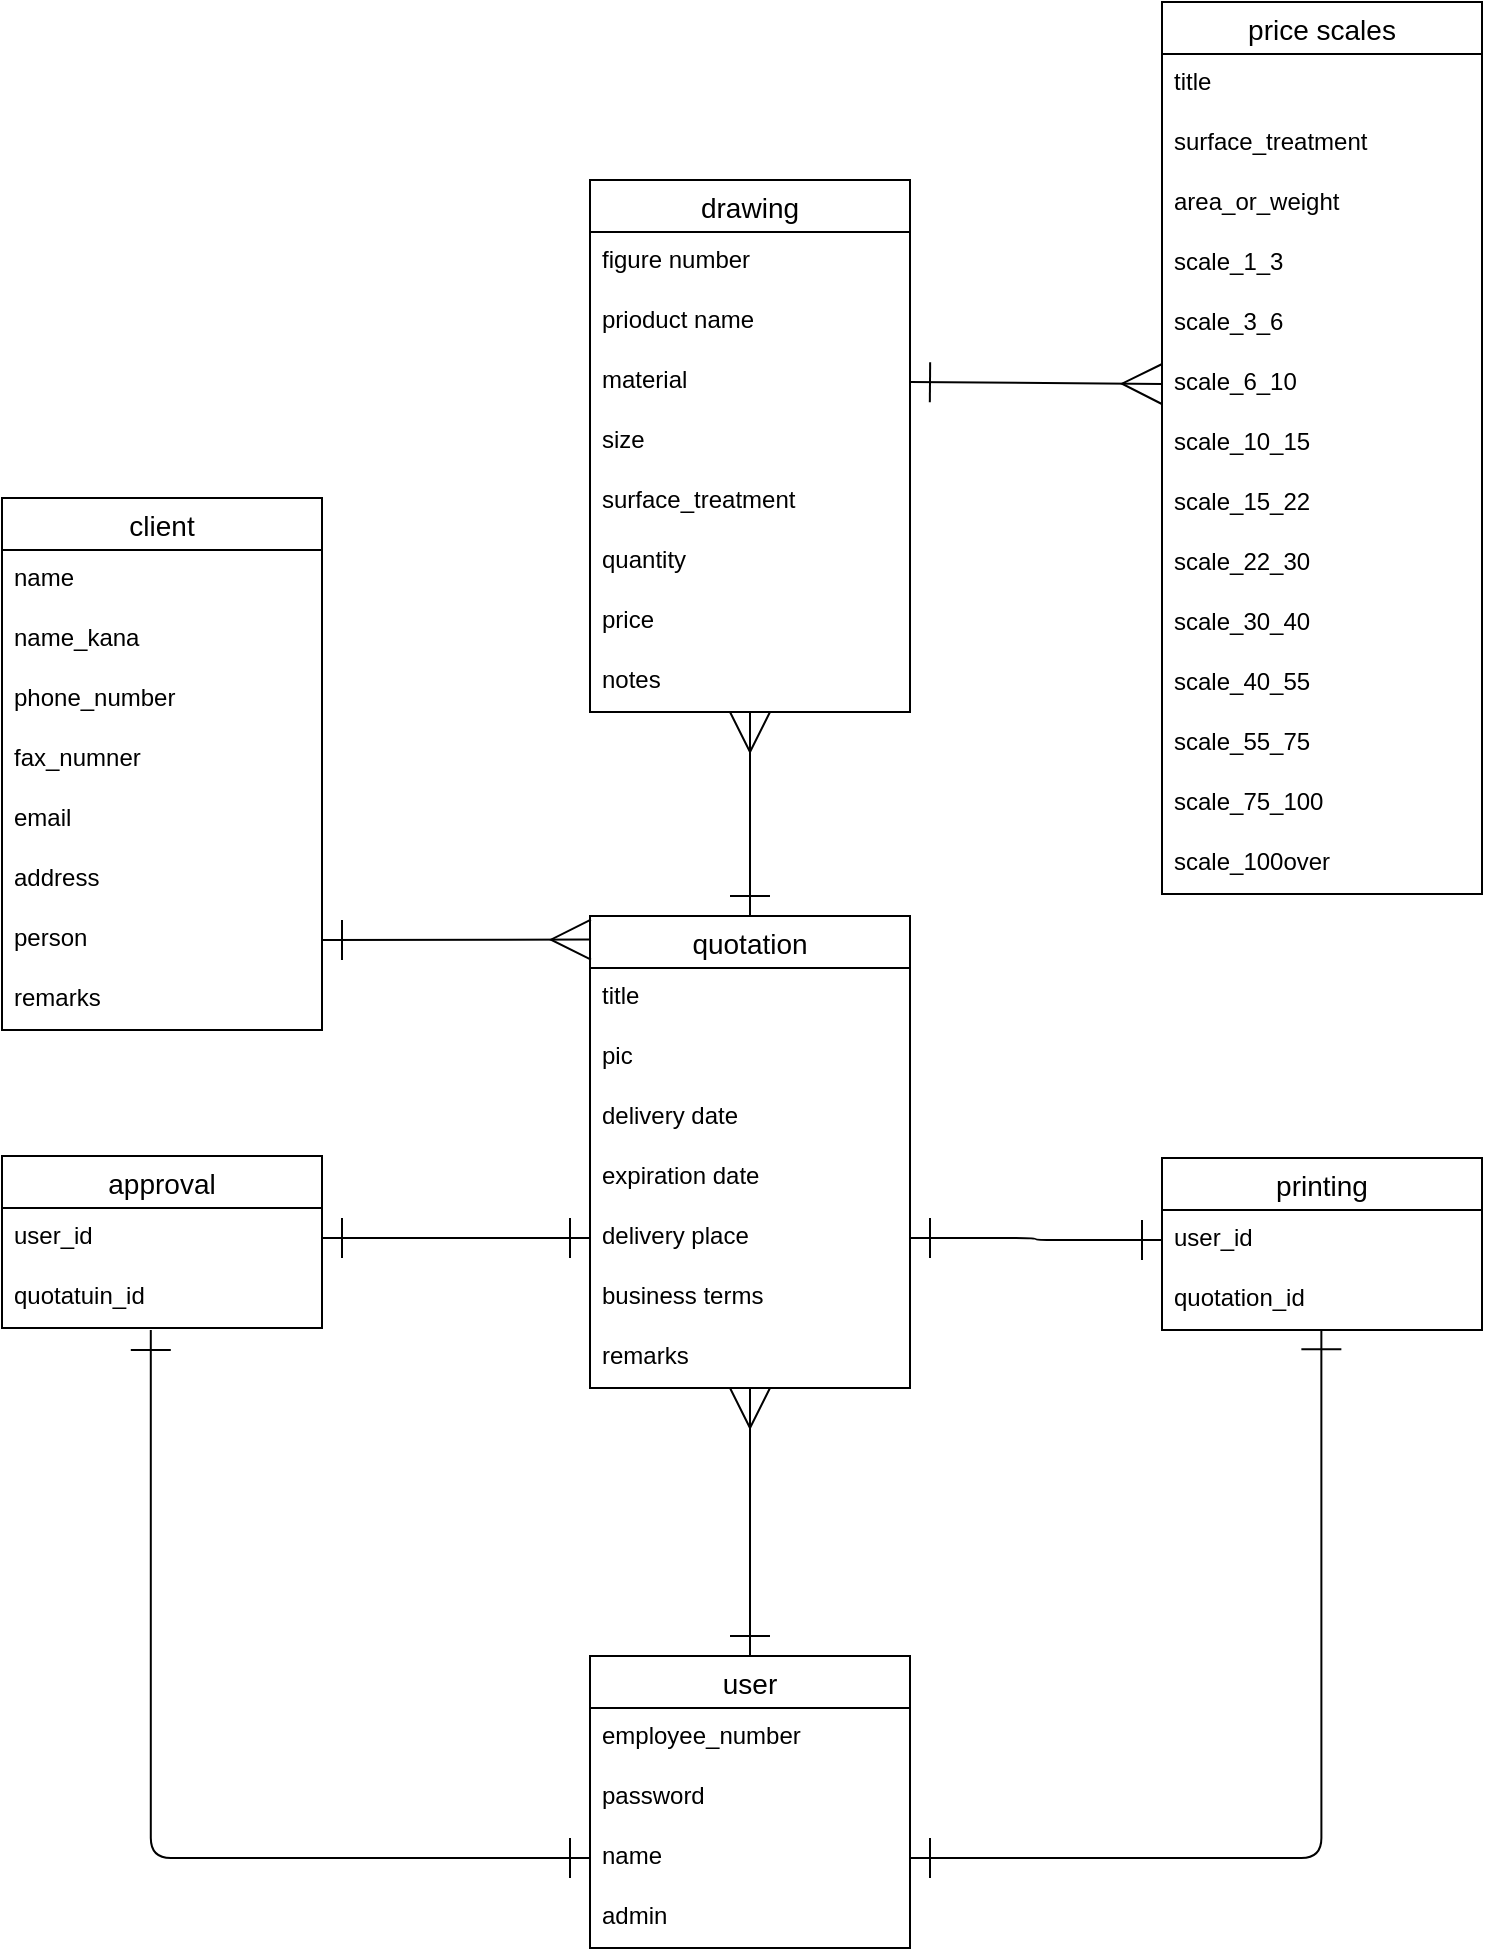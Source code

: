 <mxfile>
    <diagram id="3x9l6Up8evZ4dav9aF2z" name="ページ1">
        <mxGraphModel dx="387" dy="400" grid="1" gridSize="10" guides="1" tooltips="1" connect="1" arrows="1" fold="1" page="1" pageScale="1" pageWidth="827" pageHeight="1169" math="0" shadow="0">
            <root>
                <mxCell id="0"/>
                <mxCell id="1" parent="0"/>
                <mxCell id="78" style="html=1;exitX=0.5;exitY=0;exitDx=0;exitDy=0;startArrow=ERone;startFill=0;endArrow=ERmany;endFill=0;startSize=18;endSize=18;entryX=0.5;entryY=1;entryDx=0;entryDy=0;" parent="1" source="9" target="13" edge="1">
                    <mxGeometry relative="1" as="geometry">
                        <mxPoint x="430" y="450" as="targetPoint"/>
                    </mxGeometry>
                </mxCell>
                <mxCell id="9" value="quotation" style="swimlane;fontStyle=0;childLayout=stackLayout;horizontal=1;startSize=26;horizontalStack=0;resizeParent=1;resizeParentMax=0;resizeLast=0;collapsible=1;marginBottom=0;align=center;fontSize=14;" parent="1" vertex="1">
                    <mxGeometry x="334" y="500" width="160" height="236" as="geometry"/>
                </mxCell>
                <mxCell id="10" value="title" style="text;strokeColor=none;fillColor=none;spacingLeft=4;spacingRight=4;overflow=hidden;rotatable=0;points=[[0,0.5],[1,0.5]];portConstraint=eastwest;fontSize=12;" parent="9" vertex="1">
                    <mxGeometry y="26" width="160" height="30" as="geometry"/>
                </mxCell>
                <mxCell id="11" value="pic" style="text;strokeColor=none;fillColor=none;spacingLeft=4;spacingRight=4;overflow=hidden;rotatable=0;points=[[0,0.5],[1,0.5]];portConstraint=eastwest;fontSize=12;" parent="9" vertex="1">
                    <mxGeometry y="56" width="160" height="30" as="geometry"/>
                </mxCell>
                <mxCell id="42" value="delivery date" style="text;strokeColor=none;fillColor=none;spacingLeft=4;spacingRight=4;overflow=hidden;rotatable=0;points=[[0,0.5],[1,0.5]];portConstraint=eastwest;fontSize=12;" parent="9" vertex="1">
                    <mxGeometry y="86" width="160" height="30" as="geometry"/>
                </mxCell>
                <mxCell id="43" value="expiration date" style="text;strokeColor=none;fillColor=none;spacingLeft=4;spacingRight=4;overflow=hidden;rotatable=0;points=[[0,0.5],[1,0.5]];portConstraint=eastwest;fontSize=12;" parent="9" vertex="1">
                    <mxGeometry y="116" width="160" height="30" as="geometry"/>
                </mxCell>
                <mxCell id="44" value="delivery place" style="text;strokeColor=none;fillColor=none;spacingLeft=4;spacingRight=4;overflow=hidden;rotatable=0;points=[[0,0.5],[1,0.5]];portConstraint=eastwest;fontSize=12;" parent="9" vertex="1">
                    <mxGeometry y="146" width="160" height="30" as="geometry"/>
                </mxCell>
                <mxCell id="45" value="business terms" style="text;strokeColor=none;fillColor=none;spacingLeft=4;spacingRight=4;overflow=hidden;rotatable=0;points=[[0,0.5],[1,0.5]];portConstraint=eastwest;fontSize=12;" parent="9" vertex="1">
                    <mxGeometry y="176" width="160" height="30" as="geometry"/>
                </mxCell>
                <mxCell id="46" value="remarks" style="text;strokeColor=none;fillColor=none;spacingLeft=4;spacingRight=4;overflow=hidden;rotatable=0;points=[[0,0.5],[1,0.5]];portConstraint=eastwest;fontSize=12;" parent="9" vertex="1">
                    <mxGeometry y="206" width="160" height="30" as="geometry"/>
                </mxCell>
                <mxCell id="13" value="drawing" style="swimlane;fontStyle=0;childLayout=stackLayout;horizontal=1;startSize=26;horizontalStack=0;resizeParent=1;resizeParentMax=0;resizeLast=0;collapsible=1;marginBottom=0;align=center;fontSize=14;" parent="1" vertex="1">
                    <mxGeometry x="334" y="132" width="160" height="266" as="geometry"/>
                </mxCell>
                <mxCell id="14" value="figure number" style="text;strokeColor=none;fillColor=none;spacingLeft=4;spacingRight=4;overflow=hidden;rotatable=0;points=[[0,0.5],[1,0.5]];portConstraint=eastwest;fontSize=12;" parent="13" vertex="1">
                    <mxGeometry y="26" width="160" height="30" as="geometry"/>
                </mxCell>
                <mxCell id="15" value="prioduct name" style="text;strokeColor=none;fillColor=none;spacingLeft=4;spacingRight=4;overflow=hidden;rotatable=0;points=[[0,0.5],[1,0.5]];portConstraint=eastwest;fontSize=12;" parent="13" vertex="1">
                    <mxGeometry y="56" width="160" height="30" as="geometry"/>
                </mxCell>
                <mxCell id="47" value="material" style="text;strokeColor=none;fillColor=none;spacingLeft=4;spacingRight=4;overflow=hidden;rotatable=0;points=[[0,0.5],[1,0.5]];portConstraint=eastwest;fontSize=12;" parent="13" vertex="1">
                    <mxGeometry y="86" width="160" height="30" as="geometry"/>
                </mxCell>
                <mxCell id="48" value="size" style="text;strokeColor=none;fillColor=none;spacingLeft=4;spacingRight=4;overflow=hidden;rotatable=0;points=[[0,0.5],[1,0.5]];portConstraint=eastwest;fontSize=12;" parent="13" vertex="1">
                    <mxGeometry y="116" width="160" height="30" as="geometry"/>
                </mxCell>
                <mxCell id="49" value="surface_treatment" style="text;strokeColor=none;fillColor=none;spacingLeft=4;spacingRight=4;overflow=hidden;rotatable=0;points=[[0,0.5],[1,0.5]];portConstraint=eastwest;fontSize=12;" parent="13" vertex="1">
                    <mxGeometry y="146" width="160" height="30" as="geometry"/>
                </mxCell>
                <mxCell id="50" value="quantity" style="text;strokeColor=none;fillColor=none;spacingLeft=4;spacingRight=4;overflow=hidden;rotatable=0;points=[[0,0.5],[1,0.5]];portConstraint=eastwest;fontSize=12;" parent="13" vertex="1">
                    <mxGeometry y="176" width="160" height="30" as="geometry"/>
                </mxCell>
                <mxCell id="51" value="price" style="text;strokeColor=none;fillColor=none;spacingLeft=4;spacingRight=4;overflow=hidden;rotatable=0;points=[[0,0.5],[1,0.5]];portConstraint=eastwest;fontSize=12;" parent="13" vertex="1">
                    <mxGeometry y="206" width="160" height="30" as="geometry"/>
                </mxCell>
                <mxCell id="52" value="notes" style="text;strokeColor=none;fillColor=none;spacingLeft=4;spacingRight=4;overflow=hidden;rotatable=0;points=[[0,0.5],[1,0.5]];portConstraint=eastwest;fontSize=12;" parent="13" vertex="1">
                    <mxGeometry y="236" width="160" height="30" as="geometry"/>
                </mxCell>
                <mxCell id="18" value="client" style="swimlane;fontStyle=0;childLayout=stackLayout;horizontal=1;startSize=26;horizontalStack=0;resizeParent=1;resizeParentMax=0;resizeLast=0;collapsible=1;marginBottom=0;align=center;fontSize=14;" parent="1" vertex="1">
                    <mxGeometry x="40" y="291" width="160" height="266" as="geometry"/>
                </mxCell>
                <mxCell id="19" value="name" style="text;strokeColor=none;fillColor=none;spacingLeft=4;spacingRight=4;overflow=hidden;rotatable=0;points=[[0,0.5],[1,0.5]];portConstraint=eastwest;fontSize=12;" parent="18" vertex="1">
                    <mxGeometry y="26" width="160" height="30" as="geometry"/>
                </mxCell>
                <mxCell id="69" value="name_kana" style="text;strokeColor=none;fillColor=none;spacingLeft=4;spacingRight=4;overflow=hidden;rotatable=0;points=[[0,0.5],[1,0.5]];portConstraint=eastwest;fontSize=12;" parent="18" vertex="1">
                    <mxGeometry y="56" width="160" height="30" as="geometry"/>
                </mxCell>
                <mxCell id="20" value="phone_number" style="text;strokeColor=none;fillColor=none;spacingLeft=4;spacingRight=4;overflow=hidden;rotatable=0;points=[[0,0.5],[1,0.5]];portConstraint=eastwest;fontSize=12;" parent="18" vertex="1">
                    <mxGeometry y="86" width="160" height="30" as="geometry"/>
                </mxCell>
                <mxCell id="21" value="fax_numner" style="text;strokeColor=none;fillColor=none;spacingLeft=4;spacingRight=4;overflow=hidden;rotatable=0;points=[[0,0.5],[1,0.5]];portConstraint=eastwest;fontSize=12;" parent="18" vertex="1">
                    <mxGeometry y="116" width="160" height="30" as="geometry"/>
                </mxCell>
                <mxCell id="67" value="email" style="text;strokeColor=none;fillColor=none;spacingLeft=4;spacingRight=4;overflow=hidden;rotatable=0;points=[[0,0.5],[1,0.5]];portConstraint=eastwest;fontSize=12;" parent="18" vertex="1">
                    <mxGeometry y="146" width="160" height="30" as="geometry"/>
                </mxCell>
                <mxCell id="66" value="address" style="text;strokeColor=none;fillColor=none;spacingLeft=4;spacingRight=4;overflow=hidden;rotatable=0;points=[[0,0.5],[1,0.5]];portConstraint=eastwest;fontSize=12;" parent="18" vertex="1">
                    <mxGeometry y="176" width="160" height="30" as="geometry"/>
                </mxCell>
                <mxCell id="65" value="person" style="text;strokeColor=none;fillColor=none;spacingLeft=4;spacingRight=4;overflow=hidden;rotatable=0;points=[[0,0.5],[1,0.5]];portConstraint=eastwest;fontSize=12;" parent="18" vertex="1">
                    <mxGeometry y="206" width="160" height="30" as="geometry"/>
                </mxCell>
                <mxCell id="64" value="remarks" style="text;strokeColor=none;fillColor=none;spacingLeft=4;spacingRight=4;overflow=hidden;rotatable=0;points=[[0,0.5],[1,0.5]];portConstraint=eastwest;fontSize=12;" parent="18" vertex="1">
                    <mxGeometry y="236" width="160" height="30" as="geometry"/>
                </mxCell>
                <mxCell id="22" value="price scales" style="swimlane;fontStyle=0;childLayout=stackLayout;horizontal=1;startSize=26;horizontalStack=0;resizeParent=1;resizeParentMax=0;resizeLast=0;collapsible=1;marginBottom=0;align=center;fontSize=14;" parent="1" vertex="1">
                    <mxGeometry x="620" y="43" width="160" height="446" as="geometry"/>
                </mxCell>
                <mxCell id="23" value="title" style="text;strokeColor=none;fillColor=none;spacingLeft=4;spacingRight=4;overflow=hidden;rotatable=0;points=[[0,0.5],[1,0.5]];portConstraint=eastwest;fontSize=12;" parent="22" vertex="1">
                    <mxGeometry y="26" width="160" height="30" as="geometry"/>
                </mxCell>
                <mxCell id="24" value="surface_treatment" style="text;strokeColor=none;fillColor=none;spacingLeft=4;spacingRight=4;overflow=hidden;rotatable=0;points=[[0,0.5],[1,0.5]];portConstraint=eastwest;fontSize=12;" parent="22" vertex="1">
                    <mxGeometry y="56" width="160" height="30" as="geometry"/>
                </mxCell>
                <mxCell id="84" value="area_or_weight" style="text;strokeColor=none;fillColor=none;spacingLeft=4;spacingRight=4;overflow=hidden;rotatable=0;points=[[0,0.5],[1,0.5]];portConstraint=eastwest;fontSize=12;" parent="22" vertex="1">
                    <mxGeometry y="86" width="160" height="30" as="geometry"/>
                </mxCell>
                <mxCell id="25" value="scale_1_3" style="text;strokeColor=none;fillColor=none;spacingLeft=4;spacingRight=4;overflow=hidden;rotatable=0;points=[[0,0.5],[1,0.5]];portConstraint=eastwest;fontSize=12;" parent="22" vertex="1">
                    <mxGeometry y="116" width="160" height="30" as="geometry"/>
                </mxCell>
                <mxCell id="54" value="scale_3_6" style="text;strokeColor=none;fillColor=none;spacingLeft=4;spacingRight=4;overflow=hidden;rotatable=0;points=[[0,0.5],[1,0.5]];portConstraint=eastwest;fontSize=12;" parent="22" vertex="1">
                    <mxGeometry y="146" width="160" height="30" as="geometry"/>
                </mxCell>
                <mxCell id="55" value="scale_6_10" style="text;strokeColor=none;fillColor=none;spacingLeft=4;spacingRight=4;overflow=hidden;rotatable=0;points=[[0,0.5],[1,0.5]];portConstraint=eastwest;fontSize=12;" parent="22" vertex="1">
                    <mxGeometry y="176" width="160" height="30" as="geometry"/>
                </mxCell>
                <mxCell id="60" value="scale_10_15" style="text;strokeColor=none;fillColor=none;spacingLeft=4;spacingRight=4;overflow=hidden;rotatable=0;points=[[0,0.5],[1,0.5]];portConstraint=eastwest;fontSize=12;" parent="22" vertex="1">
                    <mxGeometry y="206" width="160" height="30" as="geometry"/>
                </mxCell>
                <mxCell id="59" value="scale_15_22" style="text;strokeColor=none;fillColor=none;spacingLeft=4;spacingRight=4;overflow=hidden;rotatable=0;points=[[0,0.5],[1,0.5]];portConstraint=eastwest;fontSize=12;" parent="22" vertex="1">
                    <mxGeometry y="236" width="160" height="30" as="geometry"/>
                </mxCell>
                <mxCell id="58" value="scale_22_30" style="text;strokeColor=none;fillColor=none;spacingLeft=4;spacingRight=4;overflow=hidden;rotatable=0;points=[[0,0.5],[1,0.5]];portConstraint=eastwest;fontSize=12;" parent="22" vertex="1">
                    <mxGeometry y="266" width="160" height="30" as="geometry"/>
                </mxCell>
                <mxCell id="57" value="scale_30_40" style="text;strokeColor=none;fillColor=none;spacingLeft=4;spacingRight=4;overflow=hidden;rotatable=0;points=[[0,0.5],[1,0.5]];portConstraint=eastwest;fontSize=12;" parent="22" vertex="1">
                    <mxGeometry y="296" width="160" height="30" as="geometry"/>
                </mxCell>
                <mxCell id="56" value="scale_40_55" style="text;strokeColor=none;fillColor=none;spacingLeft=4;spacingRight=4;overflow=hidden;rotatable=0;points=[[0,0.5],[1,0.5]];portConstraint=eastwest;fontSize=12;" parent="22" vertex="1">
                    <mxGeometry y="326" width="160" height="30" as="geometry"/>
                </mxCell>
                <mxCell id="62" value="scale_55_75" style="text;strokeColor=none;fillColor=none;spacingLeft=4;spacingRight=4;overflow=hidden;rotatable=0;points=[[0,0.5],[1,0.5]];portConstraint=eastwest;fontSize=12;" parent="22" vertex="1">
                    <mxGeometry y="356" width="160" height="30" as="geometry"/>
                </mxCell>
                <mxCell id="61" value="scale_75_100" style="text;strokeColor=none;fillColor=none;spacingLeft=4;spacingRight=4;overflow=hidden;rotatable=0;points=[[0,0.5],[1,0.5]];portConstraint=eastwest;fontSize=12;" parent="22" vertex="1">
                    <mxGeometry y="386" width="160" height="30" as="geometry"/>
                </mxCell>
                <mxCell id="63" value="scale_100over" style="text;strokeColor=none;fillColor=none;spacingLeft=4;spacingRight=4;overflow=hidden;rotatable=0;points=[[0,0.5],[1,0.5]];portConstraint=eastwest;fontSize=12;" parent="22" vertex="1">
                    <mxGeometry y="416" width="160" height="30" as="geometry"/>
                </mxCell>
                <mxCell id="26" value="approval" style="swimlane;fontStyle=0;childLayout=stackLayout;horizontal=1;startSize=26;horizontalStack=0;resizeParent=1;resizeParentMax=0;resizeLast=0;collapsible=1;marginBottom=0;align=center;fontSize=14;" parent="1" vertex="1">
                    <mxGeometry x="40" y="620" width="160" height="86" as="geometry"/>
                </mxCell>
                <mxCell id="27" value="user_id" style="text;strokeColor=none;fillColor=none;spacingLeft=4;spacingRight=4;overflow=hidden;rotatable=0;points=[[0,0.5],[1,0.5]];portConstraint=eastwest;fontSize=12;" parent="26" vertex="1">
                    <mxGeometry y="26" width="160" height="30" as="geometry"/>
                </mxCell>
                <mxCell id="28" value="quotatuin_id" style="text;strokeColor=none;fillColor=none;spacingLeft=4;spacingRight=4;overflow=hidden;rotatable=0;points=[[0,0.5],[1,0.5]];portConstraint=eastwest;fontSize=12;" parent="26" vertex="1">
                    <mxGeometry y="56" width="160" height="30" as="geometry"/>
                </mxCell>
                <mxCell id="34" value="printing" style="swimlane;fontStyle=0;childLayout=stackLayout;horizontal=1;startSize=26;horizontalStack=0;resizeParent=1;resizeParentMax=0;resizeLast=0;collapsible=1;marginBottom=0;align=center;fontSize=14;" parent="1" vertex="1">
                    <mxGeometry x="620" y="621" width="160" height="86" as="geometry"/>
                </mxCell>
                <mxCell id="35" value="user_id" style="text;strokeColor=none;fillColor=none;spacingLeft=4;spacingRight=4;overflow=hidden;rotatable=0;points=[[0,0.5],[1,0.5]];portConstraint=eastwest;fontSize=12;" parent="34" vertex="1">
                    <mxGeometry y="26" width="160" height="30" as="geometry"/>
                </mxCell>
                <mxCell id="36" value="quotation_id" style="text;strokeColor=none;fillColor=none;spacingLeft=4;spacingRight=4;overflow=hidden;rotatable=0;points=[[0,0.5],[1,0.5]];portConstraint=eastwest;fontSize=12;" parent="34" vertex="1">
                    <mxGeometry y="56" width="160" height="30" as="geometry"/>
                </mxCell>
                <mxCell id="72" style="edgeStyle=none;html=1;exitX=0.5;exitY=0;exitDx=0;exitDy=0;endArrow=ERmany;endFill=0;endSize=18;startSize=18;startArrow=ERone;startFill=0;" parent="1" source="2" target="46" edge="1">
                    <mxGeometry relative="1" as="geometry"/>
                </mxCell>
                <mxCell id="2" value="user" style="swimlane;fontStyle=0;childLayout=stackLayout;horizontal=1;startSize=26;horizontalStack=0;resizeParent=1;resizeParentMax=0;resizeLast=0;collapsible=1;marginBottom=0;align=center;fontSize=14;" parent="1" vertex="1">
                    <mxGeometry x="334" y="870" width="160" height="146" as="geometry"/>
                </mxCell>
                <mxCell id="4" value="employee_number" style="text;strokeColor=none;fillColor=none;spacingLeft=4;spacingRight=4;overflow=hidden;rotatable=0;points=[[0,0.5],[1,0.5]];portConstraint=eastwest;fontSize=12;" parent="2" vertex="1">
                    <mxGeometry y="26" width="160" height="30" as="geometry"/>
                </mxCell>
                <mxCell id="8" value="password" style="text;strokeColor=none;fillColor=none;spacingLeft=4;spacingRight=4;overflow=hidden;rotatable=0;points=[[0,0.5],[1,0.5]];portConstraint=eastwest;fontSize=12;" parent="2" vertex="1">
                    <mxGeometry y="56" width="160" height="30" as="geometry"/>
                </mxCell>
                <mxCell id="7" value="name" style="text;strokeColor=none;fillColor=none;spacingLeft=4;spacingRight=4;overflow=hidden;rotatable=0;points=[[0,0.5],[1,0.5]];portConstraint=eastwest;fontSize=12;" parent="2" vertex="1">
                    <mxGeometry y="86" width="160" height="30" as="geometry"/>
                </mxCell>
                <mxCell id="6" value="admin" style="text;strokeColor=none;fillColor=none;spacingLeft=4;spacingRight=4;overflow=hidden;rotatable=0;points=[[0,0.5],[1,0.5]];portConstraint=eastwest;fontSize=12;" parent="2" vertex="1">
                    <mxGeometry y="116" width="160" height="30" as="geometry"/>
                </mxCell>
                <mxCell id="73" style="edgeStyle=orthogonalEdgeStyle;html=1;exitX=0;exitY=0.5;exitDx=0;exitDy=0;entryX=0.465;entryY=1.033;entryDx=0;entryDy=0;entryPerimeter=0;startArrow=ERone;startFill=0;endArrow=ERone;endFill=0;startSize=18;endSize=18;" parent="1" source="7" target="28" edge="1">
                    <mxGeometry relative="1" as="geometry"/>
                </mxCell>
                <mxCell id="74" style="edgeStyle=orthogonalEdgeStyle;html=1;exitX=1;exitY=0.5;exitDx=0;exitDy=0;entryX=0.498;entryY=0.989;entryDx=0;entryDy=0;entryPerimeter=0;startArrow=ERone;startFill=0;endArrow=ERone;endFill=0;startSize=18;endSize=18;" parent="1" source="7" target="36" edge="1">
                    <mxGeometry relative="1" as="geometry"/>
                </mxCell>
                <mxCell id="76" style="edgeStyle=orthogonalEdgeStyle;html=1;startArrow=ERone;startFill=0;endArrow=ERone;endFill=0;startSize=18;endSize=18;entryX=0;entryY=0.5;entryDx=0;entryDy=0;exitX=1;exitY=0.5;exitDx=0;exitDy=0;" parent="1" source="27" target="44" edge="1">
                    <mxGeometry relative="1" as="geometry">
                        <mxPoint x="230" y="670" as="sourcePoint"/>
                        <mxPoint x="230" y="770" as="targetPoint"/>
                    </mxGeometry>
                </mxCell>
                <mxCell id="77" style="edgeStyle=orthogonalEdgeStyle;html=1;exitX=1;exitY=0.5;exitDx=0;exitDy=0;entryX=0;entryY=0.5;entryDx=0;entryDy=0;startArrow=ERone;startFill=0;endArrow=ERone;endFill=0;startSize=18;endSize=18;" parent="1" source="44" target="35" edge="1">
                    <mxGeometry relative="1" as="geometry"/>
                </mxCell>
                <mxCell id="97" style="edgeStyle=none;html=1;exitX=1;exitY=0.5;exitDx=0;exitDy=0;entryX=0.003;entryY=0.05;entryDx=0;entryDy=0;entryPerimeter=0;startArrow=ERone;startFill=0;endArrow=ERmany;endFill=0;startSize=18;endSize=18;" parent="1" source="65" target="9" edge="1">
                    <mxGeometry relative="1" as="geometry"/>
                </mxCell>
                <mxCell id="98" style="edgeStyle=none;html=1;exitX=1;exitY=0.5;exitDx=0;exitDy=0;entryX=0;entryY=0.5;entryDx=0;entryDy=0;startArrow=ERone;startFill=0;endArrow=ERmany;endFill=0;startSize=18;endSize=18;" parent="1" source="47" target="55" edge="1">
                    <mxGeometry relative="1" as="geometry"/>
                </mxCell>
            </root>
        </mxGraphModel>
    </diagram>
</mxfile>